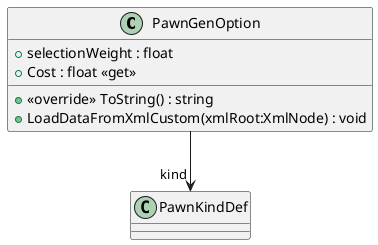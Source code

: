 @startuml
class PawnGenOption {
    + selectionWeight : float
    + Cost : float <<get>>
    + <<override>> ToString() : string
    + LoadDataFromXmlCustom(xmlRoot:XmlNode) : void
}
PawnGenOption --> "kind" PawnKindDef
@enduml
